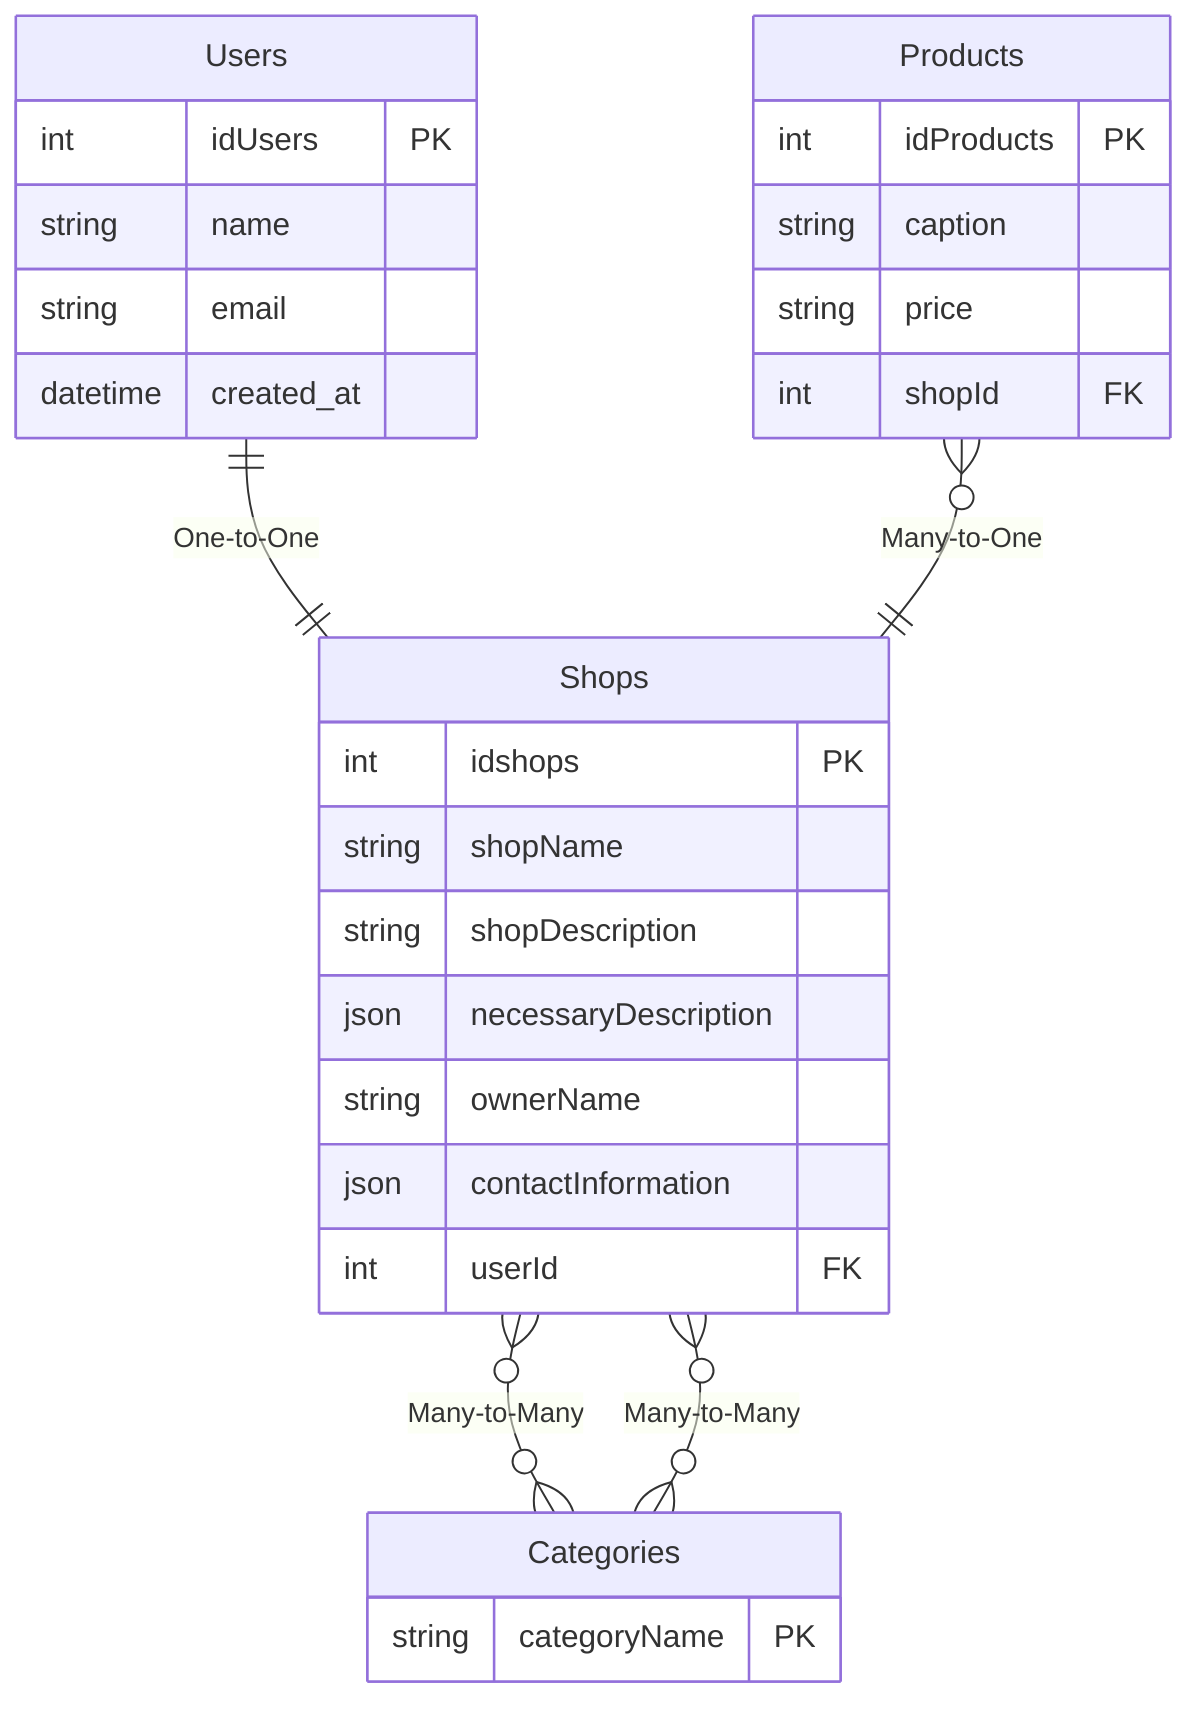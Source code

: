 erDiagram
    Users {
        int idUsers PK
        string name
        string email
        datetime created_at
    }

    Shops {
        int idshops PK
        string shopName
        string shopDescription
        json necessaryDescription
        string ownerName
        json contactInformation
        int userId FK
    }

    Products {
        int idProducts PK
        string caption
        string price
        int shopId FK
    }

    Categories {
        string categoryName PK
    }

    Users ||--|| Shops : "One-to-One"
    Products }o--|| Shops : "Many-to-One"
    Shops }o--o{ Categories : "Many-to-Many"
    Categories }o--o{ Shops : "Many-to-Many"